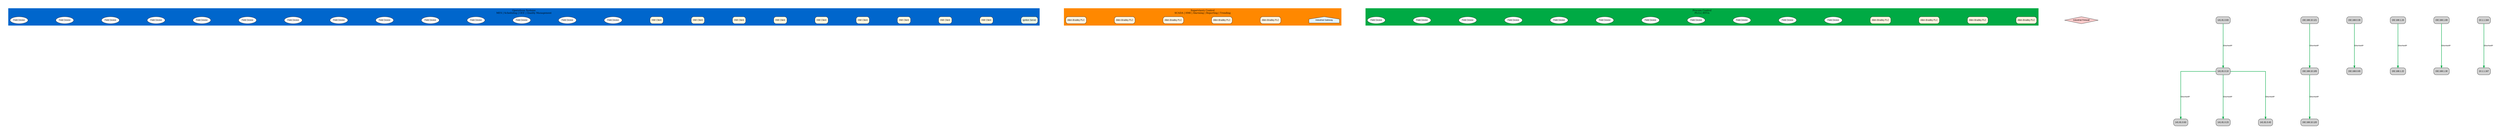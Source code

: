digraph PurdueModel {
  graph [rankdir=TB, splines=ortho, ranksep=3.0, nodesep=2.0, bgcolor=white, pad=0.5];
  node [shape=record, style="rounded,filled", fontname="Arial", fontsize=11];
  edge [fontname="Arial", fontsize=10, penwidth=2];

  // Level 3: Operations Systems
  subgraph cluster_operations {
    rank=2;
    label="Operations Systems\nMES | Scheduling | OEE | Quality Management";
    style=filled;
    bgcolor="#e6f3ff";
    color="#0066cc";
    penwidth=3;
    fontsize=12;
    operations_srv_0 [label="Ignition Server", shape=rect, style="rounded,filled", fillcolor="#e8f5e8"];
    operations_cli_0 [label="HMI Client", shape=rect, style="rounded,filled", fillcolor="#fff8e1"];
    operations_cli_1 [label="HMI Client", shape=rect, style="rounded,filled", fillcolor="#fff8e1"];
    operations_cli_2 [label="HMI Client", shape=rect, style="rounded,filled", fillcolor="#fff8e1"];
    operations_cli_3 [label="HMI Client", shape=rect, style="rounded,filled", fillcolor="#fff8e1"];
    operations_cli_4 [label="HMI Client", shape=rect, style="rounded,filled", fillcolor="#fff8e1"];
    operations_cli_5 [label="HMI Client", shape=rect, style="rounded,filled", fillcolor="#fff8e1"];
    operations_cli_6 [label="HMI Client", shape=rect, style="rounded,filled", fillcolor="#fff8e1"];
    operations_cli_7 [label="HMI Client", shape=rect, style="rounded,filled", fillcolor="#fff8e1"];
    operations_cli_8 [label="HMI Client", shape=rect, style="rounded,filled", fillcolor="#fff8e1"];
    operations_field_0 [label="Field Device", shape=oval, style=filled, fillcolor="#f9f9f9"];
    operations_field_1 [label="Field Device", shape=oval, style=filled, fillcolor="#f9f9f9"];
    operations_field_2 [label="Field Device", shape=oval, style=filled, fillcolor="#f9f9f9"];
    operations_field_3 [label="Field Device", shape=oval, style=filled, fillcolor="#f9f9f9"];
    operations_field_4 [label="Field Device", shape=oval, style=filled, fillcolor="#f9f9f9"];
    operations_field_5 [label="Field Device", shape=oval, style=filled, fillcolor="#f9f9f9"];
    operations_field_6 [label="Field Device", shape=oval, style=filled, fillcolor="#f9f9f9"];
    operations_field_7 [label="Field Device", shape=oval, style=filled, fillcolor="#f9f9f9"];
    operations_field_8 [label="Field Device", shape=oval, style=filled, fillcolor="#f9f9f9"];
    operations_field_9 [label="Field Device", shape=oval, style=filled, fillcolor="#f9f9f9"];
    operations_field_10 [label="Field Device", shape=oval, style=filled, fillcolor="#f9f9f9"];
    operations_field_11 [label="Field Device", shape=oval, style=filled, fillcolor="#f9f9f9"];
    operations_field_12 [label="Field Device", shape=oval, style=filled, fillcolor="#f9f9f9"];
    operations_field_13 [label="Field Device", shape=oval, style=filled, fillcolor="#f9f9f9"];
  }

  // Level 2: Supervisory Control
  subgraph cluster_supervisory {
    rank=3;
    label="Supervisory Control\nSCADA | HMI | Alarming | Reporting | Trending";
    style=filled;
    bgcolor="#fff2e6";
    color="#ff8800";
    penwidth=3;
    fontsize=12;
    supervisory_gw_0 [label="Industrial Gateway", shape=house, style=filled, fillcolor="#e3f2fd"];
    supervisory_ctrl_0 [label="Allen-Bradley PLC", shape=rect, style="rounded,filled", fillcolor="#fff3e0"];
    supervisory_ctrl_1 [label="Allen-Bradley PLC", shape=rect, style="rounded,filled", fillcolor="#fff3e0"];
    supervisory_ctrl_2 [label="Allen-Bradley PLC", shape=rect, style="rounded,filled", fillcolor="#fff3e0"];
    supervisory_ctrl_3 [label="Allen-Bradley PLC", shape=rect, style="rounded,filled", fillcolor="#fff3e0"];
    supervisory_ctrl_4 [label="Allen-Bradley PLC", shape=rect, style="rounded,filled", fillcolor="#fff3e0"];
  }

  // Level 1: Process Control
  subgraph cluster_process {
    rank=4;
    label="Process Control\nPLCs | RTUs";
    style=filled;
    bgcolor="#e8f6e8";
    color="#00aa44";
    penwidth=3;
    fontsize=12;
    process_ctrl_0 [label="Allen-Bradley PLC", shape=rect, style="rounded,filled", fillcolor="#fff3e0"];
    process_ctrl_1 [label="Allen-Bradley PLC", shape=rect, style="rounded,filled", fillcolor="#fff3e0"];
    process_ctrl_2 [label="Allen-Bradley PLC", shape=rect, style="rounded,filled", fillcolor="#fff3e0"];
    process_ctrl_3 [label="Allen-Bradley PLC", shape=rect, style="rounded,filled", fillcolor="#fff3e0"];
    process_field_0 [label="Field Device", shape=oval, style=filled, fillcolor="#f9f9f9"];
    process_field_1 [label="Field Device", shape=oval, style=filled, fillcolor="#f9f9f9"];
    process_field_2 [label="Field Device", shape=oval, style=filled, fillcolor="#f9f9f9"];
    process_field_3 [label="Field Device", shape=oval, style=filled, fillcolor="#f9f9f9"];
    process_field_4 [label="Field Device", shape=oval, style=filled, fillcolor="#f9f9f9"];
    process_field_5 [label="Field Device", shape=oval, style=filled, fillcolor="#f9f9f9"];
    process_field_6 [label="Field Device", shape=oval, style=filled, fillcolor="#f9f9f9"];
    process_field_7 [label="Field Device", shape=oval, style=filled, fillcolor="#f9f9f9"];
    process_field_8 [label="Field Device", shape=oval, style=filled, fillcolor="#f9f9f9"];
    process_field_9 [label="Field Device", shape=oval, style=filled, fillcolor="#f9f9f9"];
    process_field_10 [label="Field Device", shape=oval, style=filled, fillcolor="#f9f9f9"];
  }

  // Network Separations
  firewall2 [label="Industrial Firewall", shape=diamond, style=filled, fillcolor="#ffcccc"];

  // Force vertical ordering between levels
  operations_anchor [style=invis];
  supervisory_anchor [style=invis];
  process_anchor [style=invis];
  operations_anchor -> supervisory_anchor [style=invis];
  supervisory_anchor -> process_anchor [style=invis];

  // System Connections
  "141.81.0.10" -> "141.81.0.63" [label="EtherNet/IP", color="#00aa44", fontsize=9];
  "192.168.10.121" -> "192.168.10.105" [label="EtherNet/IP", color="#00aa44", fontsize=9];
  "141.81.0.10" -> "141.81.0.23" [label="EtherNet/IP", color="#00aa44", fontsize=9];
  "192.168.0.30" -> "192.168.0.65" [label="EtherNet/IP", color="#00aa44", fontsize=9];
  "141.81.0.10" -> "141.81.0.43" [label="EtherNet/IP", color="#00aa44", fontsize=9];
  "141.81.0.83" -> "141.81.0.10" [label="EtherNet/IP", color="#00aa44", fontsize=9];
  "192.168.1.24" -> "192.168.1.22" [label="EtherNet/IP", color="#00aa44", fontsize=9];
  "192.168.1.69" -> "192.168.1.30" [label="EtherNet/IP", color="#00aa44", fontsize=9];
  "10.1.1.164" -> "10.1.1.167" [label="EtherNet/IP", color="#00aa44", fontsize=9];
  "192.168.10.105" -> "192.168.10.120" [label="EtherNet/IP", color="#00aa44", fontsize=9];
}
